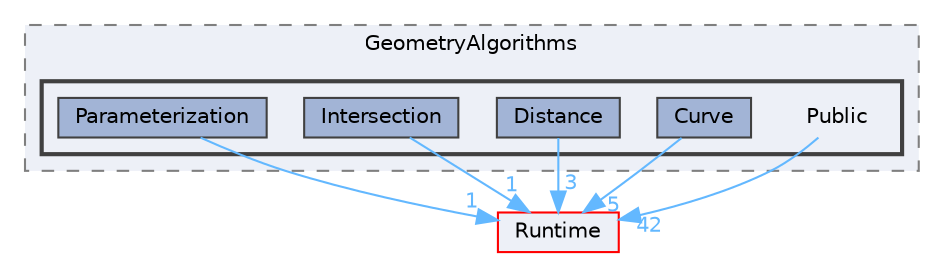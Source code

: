 digraph "Public"
{
 // INTERACTIVE_SVG=YES
 // LATEX_PDF_SIZE
  bgcolor="transparent";
  edge [fontname=Helvetica,fontsize=10,labelfontname=Helvetica,labelfontsize=10];
  node [fontname=Helvetica,fontsize=10,shape=box,height=0.2,width=0.4];
  compound=true
  subgraph clusterdir_f99231456db710b43cba6c00cbce0603 {
    graph [ bgcolor="#edf0f7", pencolor="grey50", label="GeometryAlgorithms", fontname=Helvetica,fontsize=10 style="filled,dashed", URL="dir_f99231456db710b43cba6c00cbce0603.html",tooltip=""]
  subgraph clusterdir_b292c9cb1941632744dc846fb5d428f7 {
    graph [ bgcolor="#edf0f7", pencolor="grey25", label="", fontname=Helvetica,fontsize=10 style="filled,bold", URL="dir_b292c9cb1941632744dc846fb5d428f7.html",tooltip=""]
    dir_b292c9cb1941632744dc846fb5d428f7 [shape=plaintext, label="Public"];
  dir_f4399c50fb82be8092aa496906568311 [label="Curve", fillcolor="#a2b4d6", color="grey25", style="filled", URL="dir_f4399c50fb82be8092aa496906568311.html",tooltip=""];
  dir_404ee24415eb19b5dfecc3bb3bc028b6 [label="Distance", fillcolor="#a2b4d6", color="grey25", style="filled", URL="dir_404ee24415eb19b5dfecc3bb3bc028b6.html",tooltip=""];
  dir_c57c780570141702ede1ccc2f3fbb4a5 [label="Intersection", fillcolor="#a2b4d6", color="grey25", style="filled", URL="dir_c57c780570141702ede1ccc2f3fbb4a5.html",tooltip=""];
  dir_e1db0792f6dcd80b874fbe73f0fd6204 [label="Parameterization", fillcolor="#a2b4d6", color="grey25", style="filled", URL="dir_e1db0792f6dcd80b874fbe73f0fd6204.html",tooltip=""];
  }
  }
  dir_7536b172fbd480bfd146a1b1acd6856b [label="Runtime", fillcolor="#edf0f7", color="red", style="filled", URL="dir_7536b172fbd480bfd146a1b1acd6856b.html",tooltip=""];
  dir_b292c9cb1941632744dc846fb5d428f7->dir_7536b172fbd480bfd146a1b1acd6856b [headlabel="42", labeldistance=1.5 headhref="dir_000862_000984.html" href="dir_000862_000984.html" color="steelblue1" fontcolor="steelblue1"];
  dir_f4399c50fb82be8092aa496906568311->dir_7536b172fbd480bfd146a1b1acd6856b [headlabel="5", labeldistance=1.5 headhref="dir_000271_000984.html" href="dir_000271_000984.html" color="steelblue1" fontcolor="steelblue1"];
  dir_404ee24415eb19b5dfecc3bb3bc028b6->dir_7536b172fbd480bfd146a1b1acd6856b [headlabel="3", labeldistance=1.5 headhref="dir_000338_000984.html" href="dir_000338_000984.html" color="steelblue1" fontcolor="steelblue1"];
  dir_c57c780570141702ede1ccc2f3fbb4a5->dir_7536b172fbd480bfd146a1b1acd6856b [headlabel="1", labeldistance=1.5 headhref="dir_000530_000984.html" href="dir_000530_000984.html" color="steelblue1" fontcolor="steelblue1"];
  dir_e1db0792f6dcd80b874fbe73f0fd6204->dir_7536b172fbd480bfd146a1b1acd6856b [headlabel="1", labeldistance=1.5 headhref="dir_000720_000984.html" href="dir_000720_000984.html" color="steelblue1" fontcolor="steelblue1"];
}
